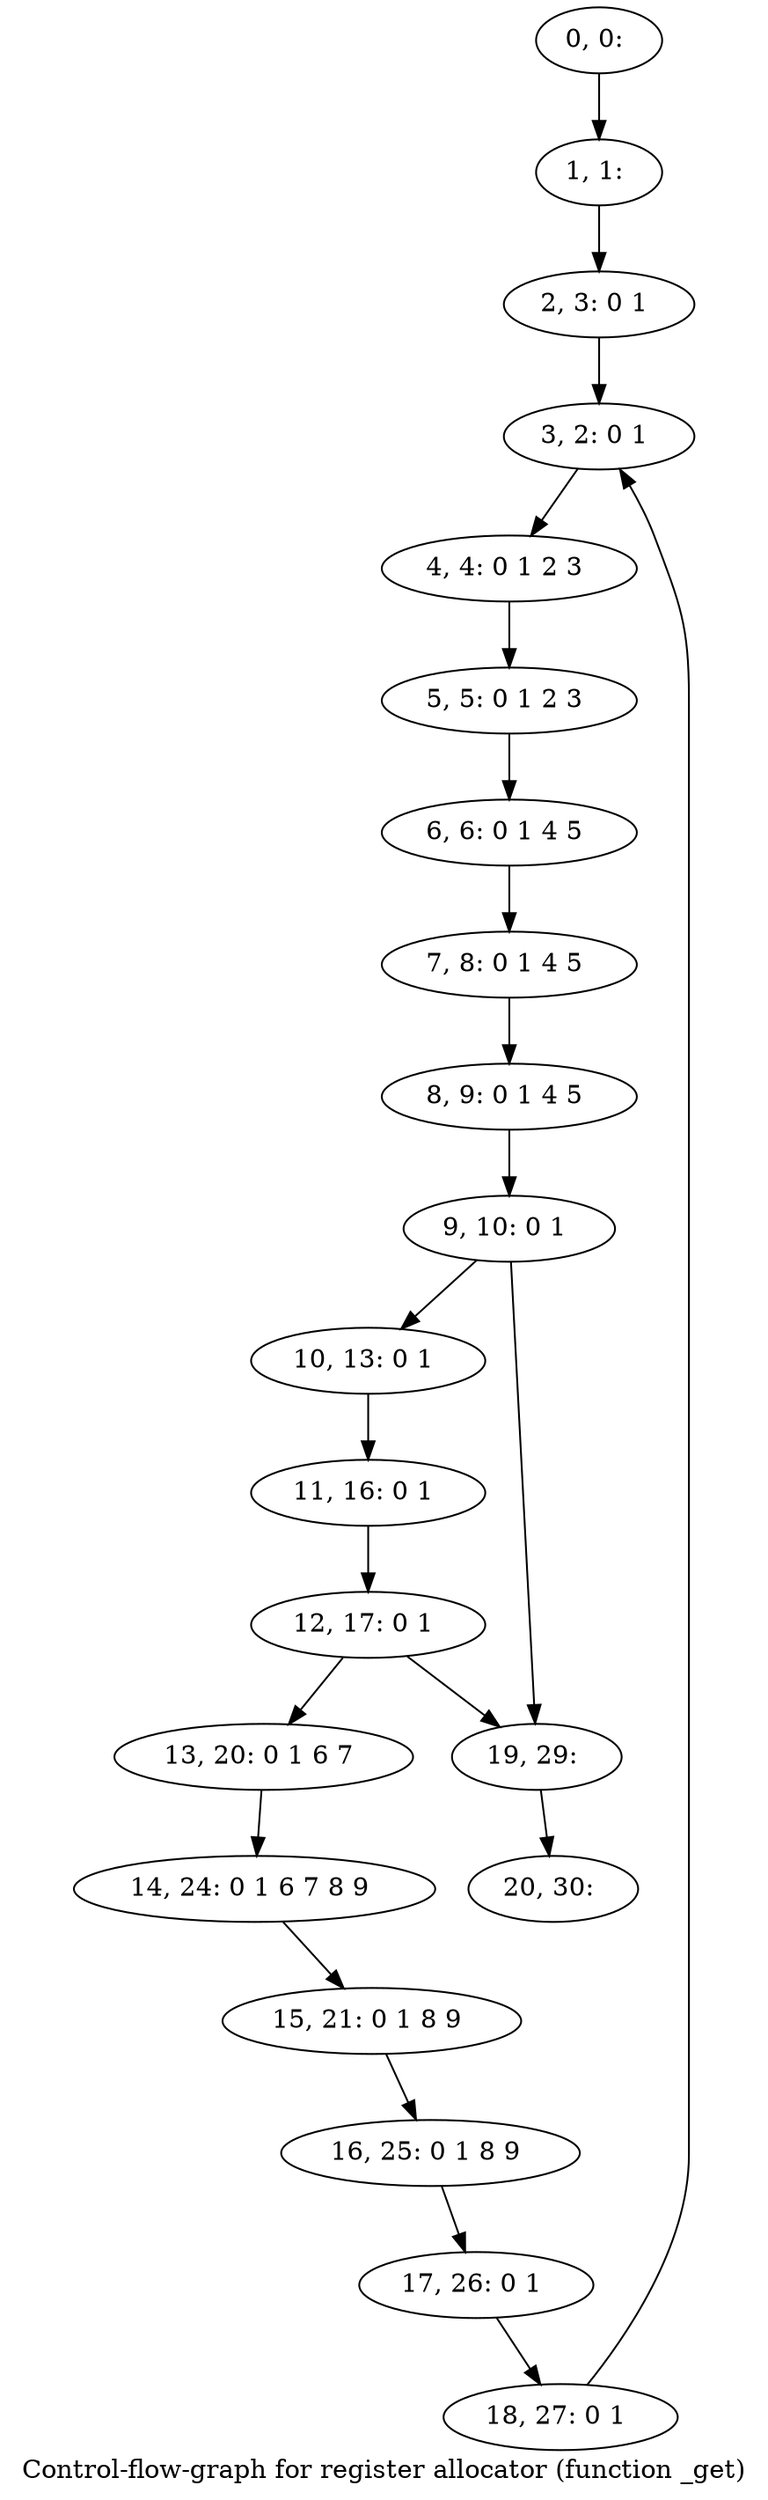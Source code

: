 digraph G {
graph [label="Control-flow-graph for register allocator (function _get)"]
0[label="0, 0: "];
1[label="1, 1: "];
2[label="2, 3: 0 1 "];
3[label="3, 2: 0 1 "];
4[label="4, 4: 0 1 2 3 "];
5[label="5, 5: 0 1 2 3 "];
6[label="6, 6: 0 1 4 5 "];
7[label="7, 8: 0 1 4 5 "];
8[label="8, 9: 0 1 4 5 "];
9[label="9, 10: 0 1 "];
10[label="10, 13: 0 1 "];
11[label="11, 16: 0 1 "];
12[label="12, 17: 0 1 "];
13[label="13, 20: 0 1 6 7 "];
14[label="14, 24: 0 1 6 7 8 9 "];
15[label="15, 21: 0 1 8 9 "];
16[label="16, 25: 0 1 8 9 "];
17[label="17, 26: 0 1 "];
18[label="18, 27: 0 1 "];
19[label="19, 29: "];
20[label="20, 30: "];
0->1 ;
1->2 ;
2->3 ;
3->4 ;
4->5 ;
5->6 ;
6->7 ;
7->8 ;
8->9 ;
9->10 ;
9->19 ;
10->11 ;
11->12 ;
12->13 ;
12->19 ;
13->14 ;
14->15 ;
15->16 ;
16->17 ;
17->18 ;
18->3 ;
19->20 ;
}
